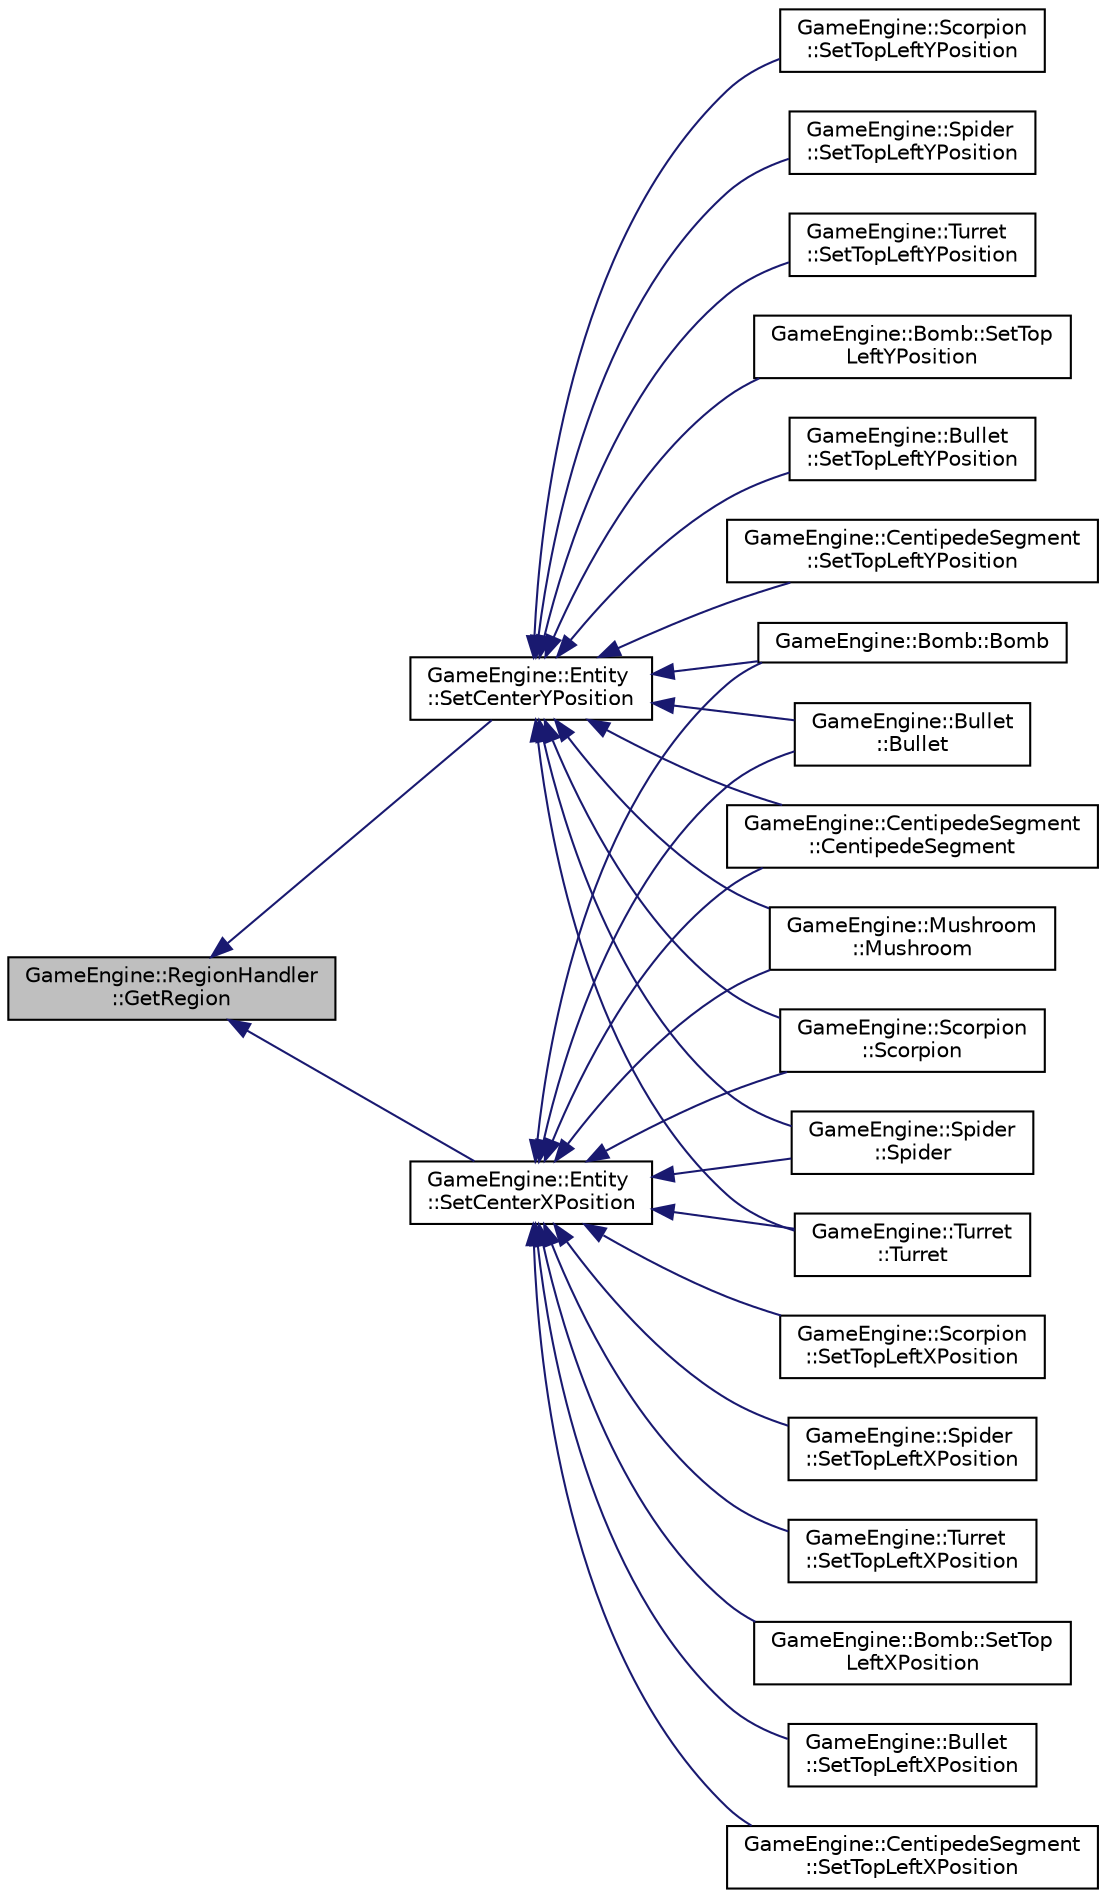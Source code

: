 digraph "GameEngine::RegionHandler::GetRegion"
{
  edge [fontname="Helvetica",fontsize="10",labelfontname="Helvetica",labelfontsize="10"];
  node [fontname="Helvetica",fontsize="10",shape=record];
  rankdir="LR";
  Node5 [label="GameEngine::RegionHandler\l::GetRegion",height=0.2,width=0.4,color="black", fillcolor="grey75", style="filled", fontcolor="black"];
  Node5 -> Node6 [dir="back",color="midnightblue",fontsize="10",style="solid",fontname="Helvetica"];
  Node6 [label="GameEngine::Entity\l::SetCenterXPosition",height=0.2,width=0.4,color="black", fillcolor="white", style="filled",URL="$class_game_engine_1_1_entity.html#a44f4e432bada7df2634c42a78bc7402e",tooltip="Sets the center x position of the Entity. "];
  Node6 -> Node7 [dir="back",color="midnightblue",fontsize="10",style="solid",fontname="Helvetica"];
  Node7 [label="GameEngine::Bomb::Bomb",height=0.2,width=0.4,color="black", fillcolor="white", style="filled",URL="$class_game_engine_1_1_bomb.html#ab1bfbb03c3ccfc5dc8f2c6a0bede4d6d",tooltip="Bomb Constructor. Sets Bomb object&#39;s top left x and y position, center x and y position, and default direction of movement to Direction::HOVER. "];
  Node6 -> Node8 [dir="back",color="midnightblue",fontsize="10",style="solid",fontname="Helvetica"];
  Node8 [label="GameEngine::Bomb::SetTop\lLeftXPosition",height=0.2,width=0.4,color="black", fillcolor="white", style="filled",URL="$class_game_engine_1_1_bomb.html#aaa9ac98b60193edaabfc77a22ea4b4ac",tooltip="Sets the top left x position of the object. Sets the center x position of the object based on the siz..."];
  Node6 -> Node9 [dir="back",color="midnightblue",fontsize="10",style="solid",fontname="Helvetica"];
  Node9 [label="GameEngine::Bullet\l::Bullet",height=0.2,width=0.4,color="black", fillcolor="white", style="filled",URL="$class_game_engine_1_1_bullet.html#a72e23e30525daef9b0681e411befa0d7",tooltip="Bullet class constructor. Sets Bomb object&#39;s top left x and y position, center x and y position..."];
  Node6 -> Node10 [dir="back",color="midnightblue",fontsize="10",style="solid",fontname="Helvetica"];
  Node10 [label="GameEngine::Bullet\l::SetTopLeftXPosition",height=0.2,width=0.4,color="black", fillcolor="white", style="filled",URL="$class_game_engine_1_1_bullet.html#a52db03f9897a1ab8fc5c652c2a8e1498",tooltip="Sets the top left x position of the object. Sets the center x position of the object based on the siz..."];
  Node6 -> Node11 [dir="back",color="midnightblue",fontsize="10",style="solid",fontname="Helvetica"];
  Node11 [label="GameEngine::CentipedeSegment\l::CentipedeSegment",height=0.2,width=0.4,color="black", fillcolor="white", style="filled",URL="$class_game_engine_1_1_centipede_segment.html#a61e141b63635ba012c3d060a8f748c5f",tooltip="CentipedeSegment Constructor. Sets object&#39;s top left x and y position, center x and y position..."];
  Node6 -> Node12 [dir="back",color="midnightblue",fontsize="10",style="solid",fontname="Helvetica"];
  Node12 [label="GameEngine::CentipedeSegment\l::SetTopLeftXPosition",height=0.2,width=0.4,color="black", fillcolor="white", style="filled",URL="$class_game_engine_1_1_centipede_segment.html#a336b6acc9ccd239a416db1a32a242b89",tooltip="Sets the top left x position of the object. Sets the center x position of the object based on the siz..."];
  Node6 -> Node13 [dir="back",color="midnightblue",fontsize="10",style="solid",fontname="Helvetica"];
  Node13 [label="GameEngine::Mushroom\l::Mushroom",height=0.2,width=0.4,color="black", fillcolor="white", style="filled",URL="$class_game_engine_1_1_mushroom.html#a1b3a0f1ddef85fa15b575f1128433874",tooltip="Mushroom Constructor. Sets Mushroom object&#39;s top left x and y position, center x and y position..."];
  Node6 -> Node14 [dir="back",color="midnightblue",fontsize="10",style="solid",fontname="Helvetica"];
  Node14 [label="GameEngine::Scorpion\l::Scorpion",height=0.2,width=0.4,color="black", fillcolor="white", style="filled",URL="$class_game_engine_1_1_scorpion.html#a2580f912c363422fb77a00b5b54794b5",tooltip="Scorpion Constructor. Sets top left x and y position, and center x and y positions to default values..."];
  Node6 -> Node15 [dir="back",color="midnightblue",fontsize="10",style="solid",fontname="Helvetica"];
  Node15 [label="GameEngine::Scorpion\l::SetTopLeftXPosition",height=0.2,width=0.4,color="black", fillcolor="white", style="filled",URL="$class_game_engine_1_1_scorpion.html#a89d413d56244a4c97204a2e440a0d34b",tooltip="Sets the top left x position of the object. Sets the center x position of the object based on the siz..."];
  Node6 -> Node16 [dir="back",color="midnightblue",fontsize="10",style="solid",fontname="Helvetica"];
  Node16 [label="GameEngine::Spider\l::Spider",height=0.2,width=0.4,color="black", fillcolor="white", style="filled",URL="$class_game_engine_1_1_spider.html#a2de933e4240bef92416b864f7ce6b00d",tooltip="Spider Constructor. Sets top left x and y position, and center x and y positions to default values..."];
  Node6 -> Node17 [dir="back",color="midnightblue",fontsize="10",style="solid",fontname="Helvetica"];
  Node17 [label="GameEngine::Spider\l::SetTopLeftXPosition",height=0.2,width=0.4,color="black", fillcolor="white", style="filled",URL="$class_game_engine_1_1_spider.html#aaaaaedbe98096a2b8eda098da094b005",tooltip="Sets the top left x position of the object. Sets the center x position of the object based on the siz..."];
  Node6 -> Node18 [dir="back",color="midnightblue",fontsize="10",style="solid",fontname="Helvetica"];
  Node18 [label="GameEngine::Turret\l::Turret",height=0.2,width=0.4,color="black", fillcolor="white", style="filled",URL="$class_game_engine_1_1_turret.html#abf68e0eb749b005d1157e2f7755dcc64",tooltip="Turret Constructor. Spawns Turret. Sets Turret to default x and y position. "];
  Node6 -> Node19 [dir="back",color="midnightblue",fontsize="10",style="solid",fontname="Helvetica"];
  Node19 [label="GameEngine::Turret\l::SetTopLeftXPosition",height=0.2,width=0.4,color="black", fillcolor="white", style="filled",URL="$class_game_engine_1_1_turret.html#ade05ddf7cf078f0c3e31990957824e8f",tooltip="Sets the top left x position of the object. Sets the center x position of the object based on the siz..."];
  Node5 -> Node20 [dir="back",color="midnightblue",fontsize="10",style="solid",fontname="Helvetica"];
  Node20 [label="GameEngine::Entity\l::SetCenterYPosition",height=0.2,width=0.4,color="black", fillcolor="white", style="filled",URL="$class_game_engine_1_1_entity.html#a38a62b7d1e2d33c12fdd2017444954ca",tooltip="Sets the center y position of the Entity. "];
  Node20 -> Node7 [dir="back",color="midnightblue",fontsize="10",style="solid",fontname="Helvetica"];
  Node20 -> Node21 [dir="back",color="midnightblue",fontsize="10",style="solid",fontname="Helvetica"];
  Node21 [label="GameEngine::Bomb::SetTop\lLeftYPosition",height=0.2,width=0.4,color="black", fillcolor="white", style="filled",URL="$class_game_engine_1_1_bomb.html#ac760c90eac9b69fe4e7898093927545b",tooltip="Sets the top left y position of the object. Sets the center y position of the object based on the siz..."];
  Node20 -> Node9 [dir="back",color="midnightblue",fontsize="10",style="solid",fontname="Helvetica"];
  Node20 -> Node22 [dir="back",color="midnightblue",fontsize="10",style="solid",fontname="Helvetica"];
  Node22 [label="GameEngine::Bullet\l::SetTopLeftYPosition",height=0.2,width=0.4,color="black", fillcolor="white", style="filled",URL="$class_game_engine_1_1_bullet.html#a612cb3cfe69f44a48148230ac6b389ce",tooltip="Sets the top left y position of the object. Sets the center y position of the object based on the siz..."];
  Node20 -> Node11 [dir="back",color="midnightblue",fontsize="10",style="solid",fontname="Helvetica"];
  Node20 -> Node23 [dir="back",color="midnightblue",fontsize="10",style="solid",fontname="Helvetica"];
  Node23 [label="GameEngine::CentipedeSegment\l::SetTopLeftYPosition",height=0.2,width=0.4,color="black", fillcolor="white", style="filled",URL="$class_game_engine_1_1_centipede_segment.html#ad9b26e204f5f017565cebf5abf4b7fc4",tooltip="Sets the top left y position of the object. Sets the center y position of the object based on the siz..."];
  Node20 -> Node13 [dir="back",color="midnightblue",fontsize="10",style="solid",fontname="Helvetica"];
  Node20 -> Node14 [dir="back",color="midnightblue",fontsize="10",style="solid",fontname="Helvetica"];
  Node20 -> Node24 [dir="back",color="midnightblue",fontsize="10",style="solid",fontname="Helvetica"];
  Node24 [label="GameEngine::Scorpion\l::SetTopLeftYPosition",height=0.2,width=0.4,color="black", fillcolor="white", style="filled",URL="$class_game_engine_1_1_scorpion.html#a851dee1c7439c4f91629caa38bcf4304",tooltip="Sets the top left y position of the object. Sets the center y position of the object based on the siz..."];
  Node20 -> Node16 [dir="back",color="midnightblue",fontsize="10",style="solid",fontname="Helvetica"];
  Node20 -> Node25 [dir="back",color="midnightblue",fontsize="10",style="solid",fontname="Helvetica"];
  Node25 [label="GameEngine::Spider\l::SetTopLeftYPosition",height=0.2,width=0.4,color="black", fillcolor="white", style="filled",URL="$class_game_engine_1_1_spider.html#a4095a08be68680e9c94038e8083619ca",tooltip="Sets the top left y position of the object. Sets the center y position of the object based on the siz..."];
  Node20 -> Node18 [dir="back",color="midnightblue",fontsize="10",style="solid",fontname="Helvetica"];
  Node20 -> Node26 [dir="back",color="midnightblue",fontsize="10",style="solid",fontname="Helvetica"];
  Node26 [label="GameEngine::Turret\l::SetTopLeftYPosition",height=0.2,width=0.4,color="black", fillcolor="white", style="filled",URL="$class_game_engine_1_1_turret.html#af85b2bf0ab6916794f10f7a34ab0bdc3",tooltip="Sets the top left y position of the object. Sets the center y position of the object based on the siz..."];
}
